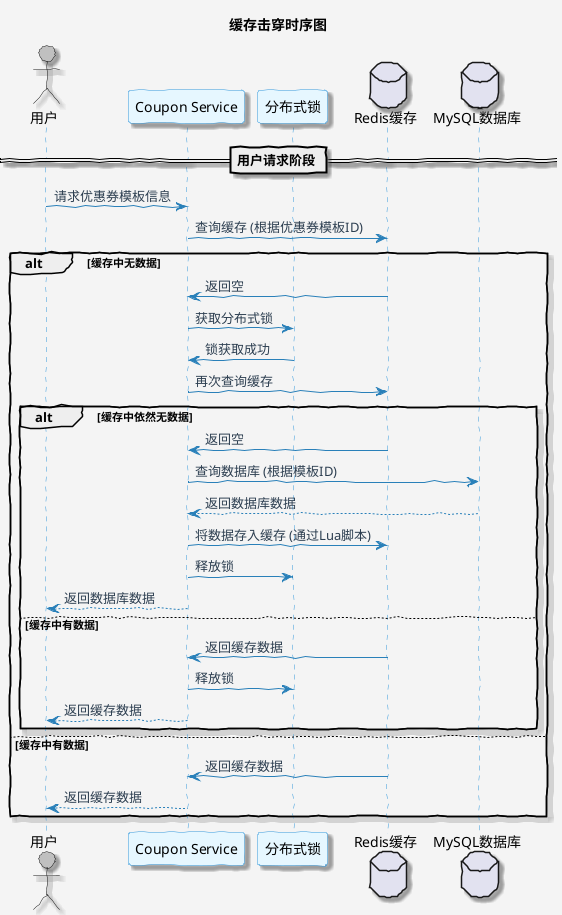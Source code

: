 @startuml
skinparam backgroundColor #F4F4F4
skinparam shadowing true
skinparam handwritten true
skinparam sequence {
    ActorBackgroundColor #C0C0C0
    LifeLineBackgroundColor #F0F0F0
    LifeLineBorderColor #3498DB
    ParticipantBorderColor #3498DB
    ParticipantBackgroundColor #E6F7FF
    ArrowColor #2980B9
    ArrowFontColor #2C3E50
    FontColor #2C3E50
    FontSize 12
}

actor User as "用户"
participant Service as "Coupon Service"
participant Lock as "分布式锁"
database Redis as "Redis缓存"
database MySQL as "MySQL数据库"

title 缓存击穿时序图

== 用户请求阶段 ==
User -> Service: 请求优惠券模板信息
Service -> Redis: 查询缓存 (根据优惠券模板ID)
alt 缓存中无数据
    Redis -> Service: 返回空
    Service -> Lock: 获取分布式锁
    Lock -> Service: 锁获取成功
    Service -> Redis: 再次查询缓存
    alt 缓存中依然无数据
        Redis -> Service: 返回空
        Service -> MySQL: 查询数据库 (根据模板ID)
        MySQL --> Service: 返回数据库数据
        Service -> Redis: 将数据存入缓存 (通过Lua脚本)
        Service -> Lock: 释放锁
        Service --> User: 返回数据库数据
    else 缓存中有数据
        Redis -> Service: 返回缓存数据
        Service -> Lock: 释放锁
        Service --> User: 返回缓存数据
    end
else 缓存中有数据
    Redis -> Service: 返回缓存数据
    Service --> User: 返回缓存数据
end

@enduml
